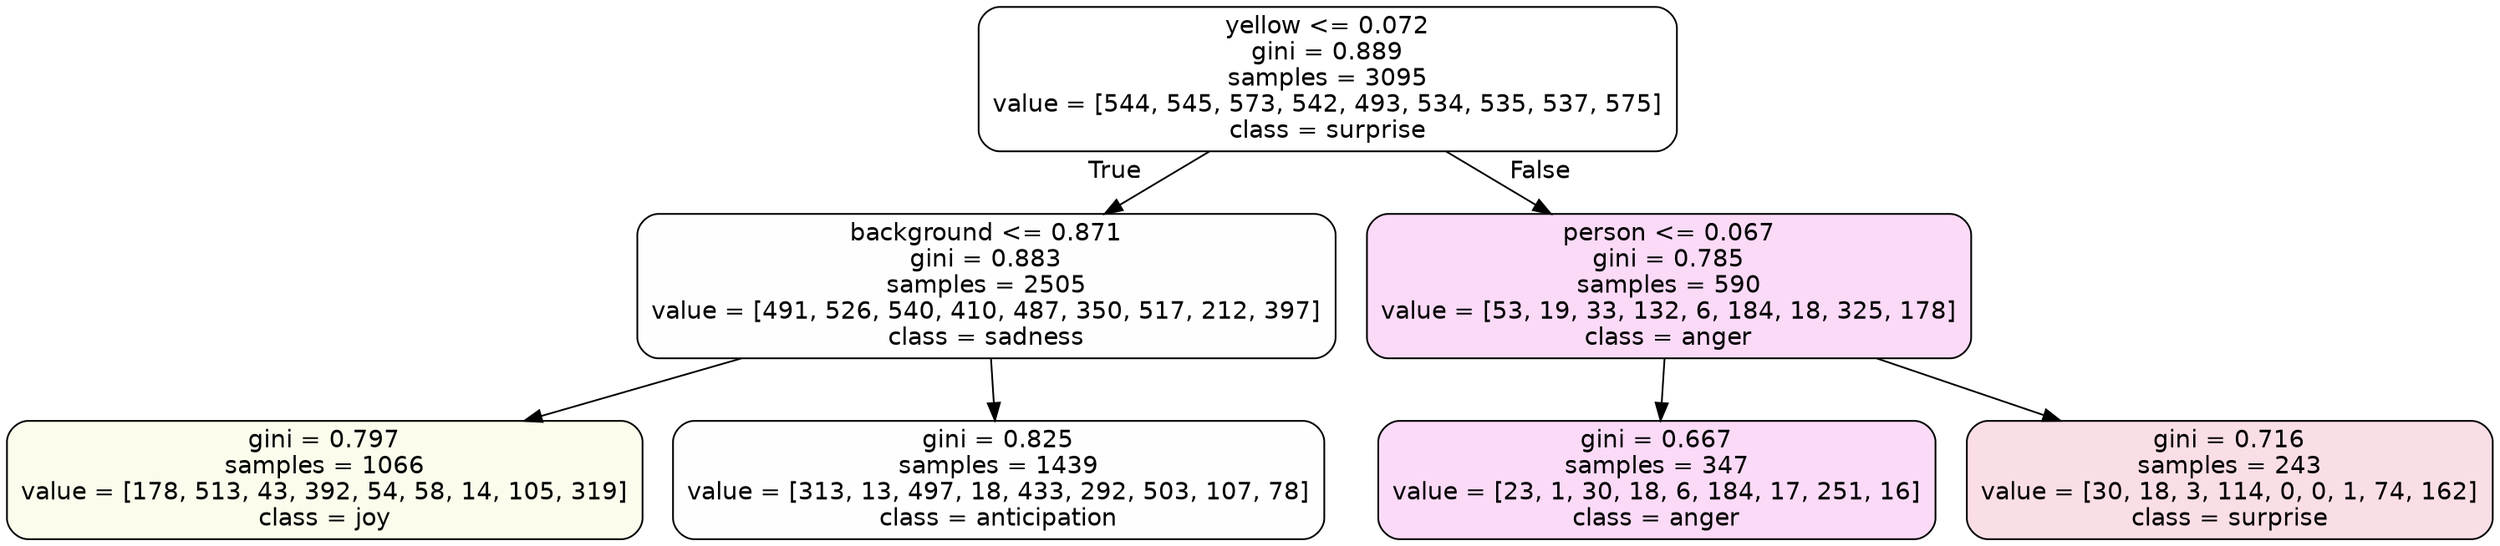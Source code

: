 digraph Tree {
node [shape=box, style="filled, rounded", color="black", fontname=helvetica] ;
edge [fontname=helvetica] ;
0 [label="yellow <= 0.072\ngini = 0.889\nsamples = 3095\nvalue = [544, 545, 573, 542, 493, 534, 535, 537, 575]\nclass = surprise", fillcolor="#e5396400"] ;
1 [label="background <= 0.871\ngini = 0.883\nsamples = 2505\nvalue = [491, 526, 540, 410, 487, 350, 517, 212, 397]\nclass = sadness", fillcolor="#64e53901"] ;
0 -> 1 [labeldistance=2.5, labelangle=45, headlabel="True"] ;
2 [label="gini = 0.797\nsamples = 1066\nvalue = [178, 513, 43, 392, 54, 58, 14, 105, 319]\nclass = joy", fillcolor="#d7e53918"] ;
1 -> 2 ;
3 [label="gini = 0.825\nsamples = 1439\nvalue = [313, 13, 497, 18, 433, 292, 503, 107, 78]\nclass = anticipation", fillcolor="#8139e501"] ;
1 -> 3 ;
4 [label="person <= 0.067\ngini = 0.785\nsamples = 590\nvalue = [53, 19, 33, 132, 6, 184, 18, 325, 178]\nclass = anger", fillcolor="#e539d72f"] ;
0 -> 4 [labeldistance=2.5, labelangle=-45, headlabel="False"] ;
5 [label="gini = 0.667\nsamples = 347\nvalue = [23, 1, 30, 18, 6, 184, 17, 251, 16]\nclass = anger", fillcolor="#e539d72f"] ;
4 -> 5 ;
6 [label="gini = 0.716\nsamples = 243\nvalue = [30, 18, 3, 114, 0, 0, 1, 74, 162]\nclass = surprise", fillcolor="#e539642a"] ;
4 -> 6 ;
}
